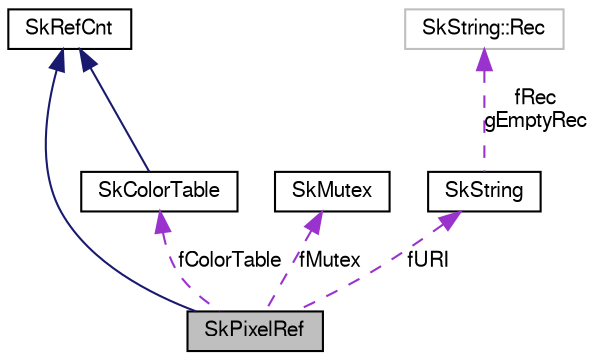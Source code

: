 digraph G
{
  edge [fontname="FreeSans",fontsize="10",labelfontname="FreeSans",labelfontsize="10"];
  node [fontname="FreeSans",fontsize="10",shape=record];
  Node1 [label="SkPixelRef",height=0.2,width=0.4,color="black", fillcolor="grey75", style="filled" fontcolor="black"];
  Node2 -> Node1 [dir=back,color="midnightblue",fontsize="10",style="solid",fontname="FreeSans"];
  Node2 [label="SkRefCnt",height=0.2,width=0.4,color="black", fillcolor="white", style="filled",URL="$class_sk_ref_cnt.html"];
  Node3 -> Node1 [dir=back,color="darkorchid3",fontsize="10",style="dashed",label="fColorTable",fontname="FreeSans"];
  Node3 [label="SkColorTable",height=0.2,width=0.4,color="black", fillcolor="white", style="filled",URL="$class_sk_color_table.html"];
  Node2 -> Node3 [dir=back,color="midnightblue",fontsize="10",style="solid",fontname="FreeSans"];
  Node4 -> Node1 [dir=back,color="darkorchid3",fontsize="10",style="dashed",label="fMutex",fontname="FreeSans"];
  Node4 [label="SkMutex",height=0.2,width=0.4,color="black", fillcolor="white", style="filled",URL="$class_sk_mutex.html"];
  Node5 -> Node1 [dir=back,color="darkorchid3",fontsize="10",style="dashed",label="fURI",fontname="FreeSans"];
  Node5 [label="SkString",height=0.2,width=0.4,color="black", fillcolor="white", style="filled",URL="$class_sk_string.html"];
  Node6 -> Node5 [dir=back,color="darkorchid3",fontsize="10",style="dashed",label="fRec\ngEmptyRec",fontname="FreeSans"];
  Node6 [label="SkString::Rec",height=0.2,width=0.4,color="grey75", fillcolor="white", style="filled"];
}
